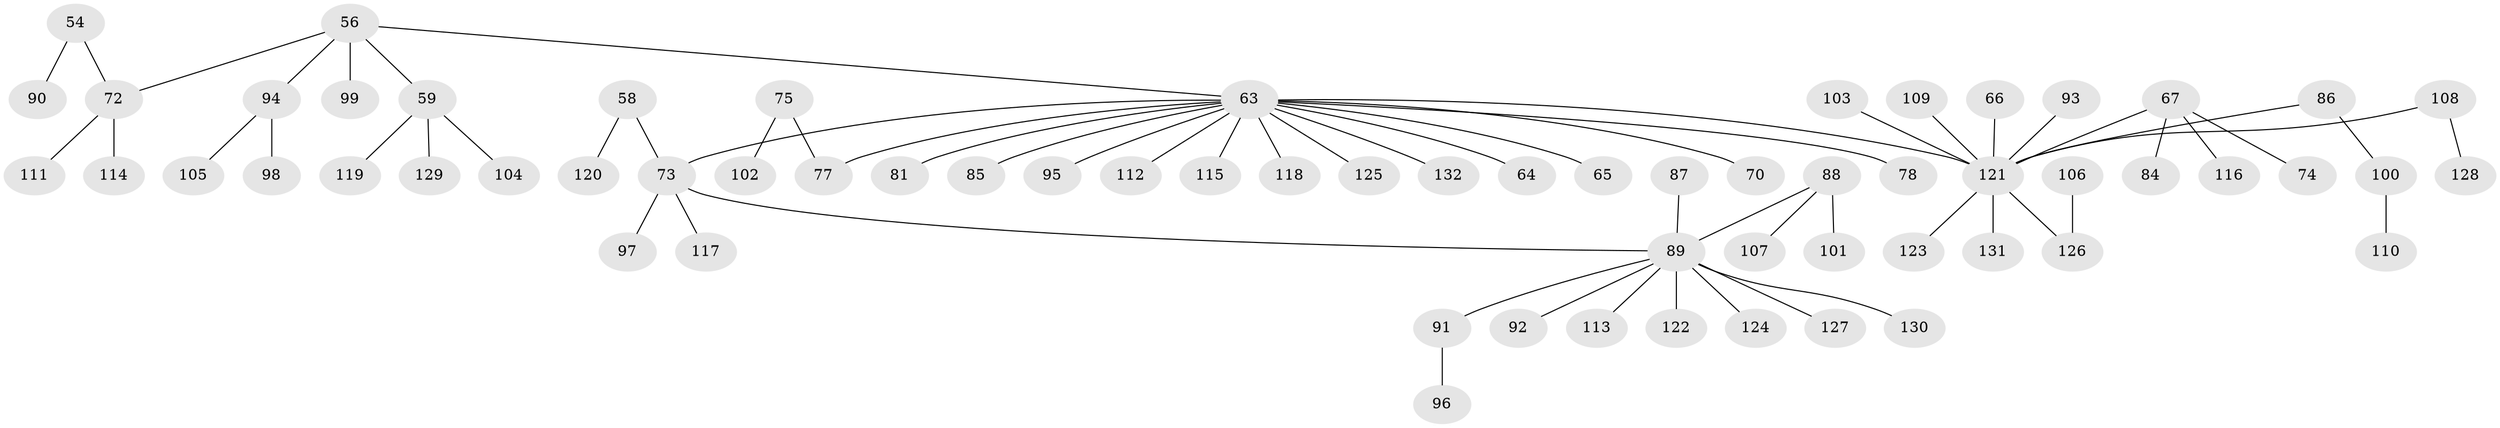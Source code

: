 // original degree distribution, {8: 0.007575757575757576, 5: 0.030303030303030304, 4: 0.05303030303030303, 3: 0.1590909090909091, 7: 0.007575757575757576, 2: 0.18181818181818182, 10: 0.007575757575757576, 6: 0.007575757575757576, 1: 0.5454545454545454}
// Generated by graph-tools (version 1.1) at 2025/53/03/09/25 04:53:34]
// undirected, 66 vertices, 65 edges
graph export_dot {
graph [start="1"]
  node [color=gray90,style=filled];
  54;
  56 [super="+32+38+33+53"];
  58;
  59;
  63 [super="+60+49+42+52"];
  64;
  65;
  66;
  67 [super="+47"];
  70;
  72 [super="+46+51"];
  73 [super="+20"];
  74;
  75 [super="+61"];
  77 [super="+13"];
  78;
  81;
  84;
  85;
  86;
  87;
  88;
  89 [super="+41+80+57+76+79"];
  90;
  91;
  92;
  93;
  94;
  95;
  96;
  97;
  98;
  99;
  100;
  101;
  102;
  103;
  104;
  105;
  106;
  107;
  108;
  109;
  110;
  111;
  112;
  113;
  114;
  115;
  116;
  117;
  118;
  119;
  120;
  121 [super="+45+82"];
  122;
  123;
  124;
  125;
  126 [super="+83"];
  127;
  128;
  129;
  130;
  131;
  132;
  54 -- 90;
  54 -- 72;
  56 -- 94;
  56 -- 72;
  56 -- 99;
  56 -- 63;
  56 -- 59;
  58 -- 120;
  58 -- 73;
  59 -- 104;
  59 -- 119;
  59 -- 129;
  63 -- 118;
  63 -- 64;
  63 -- 65;
  63 -- 132;
  63 -- 70;
  63 -- 73;
  63 -- 77;
  63 -- 81;
  63 -- 115;
  63 -- 125;
  63 -- 95;
  63 -- 112;
  63 -- 85;
  63 -- 78;
  63 -- 121;
  66 -- 121;
  67 -- 116;
  67 -- 84;
  67 -- 74;
  67 -- 121;
  72 -- 114;
  72 -- 111;
  73 -- 97;
  73 -- 117;
  73 -- 89;
  75 -- 77;
  75 -- 102;
  86 -- 100;
  86 -- 121;
  87 -- 89;
  88 -- 101;
  88 -- 107;
  88 -- 89;
  89 -- 130;
  89 -- 124;
  89 -- 113;
  89 -- 122;
  89 -- 91;
  89 -- 92;
  89 -- 127;
  91 -- 96;
  93 -- 121;
  94 -- 98;
  94 -- 105;
  100 -- 110;
  103 -- 121;
  106 -- 126;
  108 -- 128;
  108 -- 121;
  109 -- 121;
  121 -- 123;
  121 -- 131;
  121 -- 126;
}
